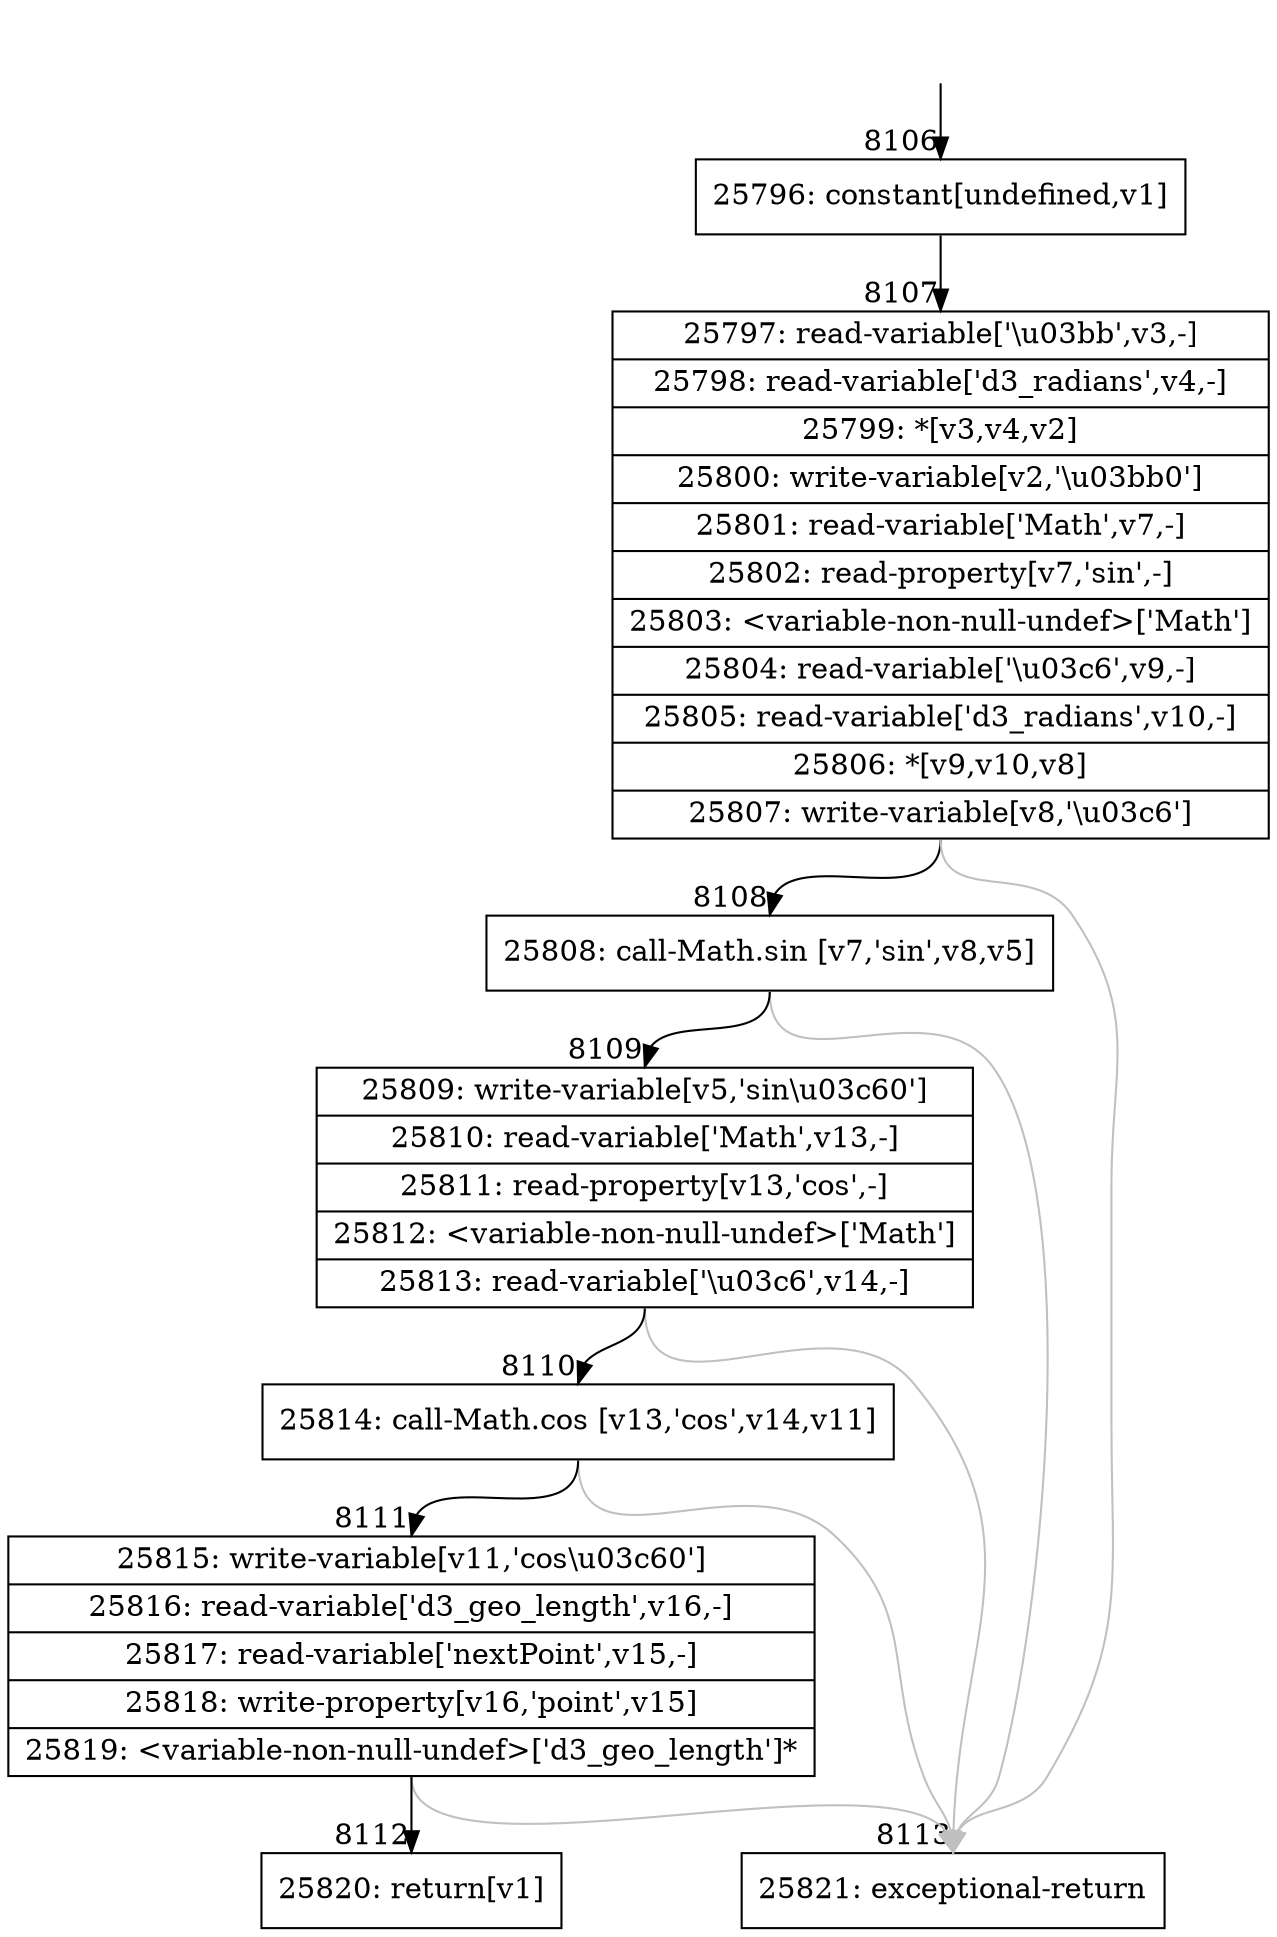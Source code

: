 digraph {
rankdir="TD"
BB_entry767[shape=none,label=""];
BB_entry767 -> BB8106 [tailport=s, headport=n, headlabel="    8106"]
BB8106 [shape=record label="{25796: constant[undefined,v1]}" ] 
BB8106 -> BB8107 [tailport=s, headport=n, headlabel="      8107"]
BB8107 [shape=record label="{25797: read-variable['\\u03bb',v3,-]|25798: read-variable['d3_radians',v4,-]|25799: *[v3,v4,v2]|25800: write-variable[v2,'\\u03bb0']|25801: read-variable['Math',v7,-]|25802: read-property[v7,'sin',-]|25803: \<variable-non-null-undef\>['Math']|25804: read-variable['\\u03c6',v9,-]|25805: read-variable['d3_radians',v10,-]|25806: *[v9,v10,v8]|25807: write-variable[v8,'\\u03c6']}" ] 
BB8107 -> BB8108 [tailport=s, headport=n, headlabel="      8108"]
BB8107 -> BB8113 [tailport=s, headport=n, color=gray, headlabel="      8113"]
BB8108 [shape=record label="{25808: call-Math.sin [v7,'sin',v8,v5]}" ] 
BB8108 -> BB8109 [tailport=s, headport=n, headlabel="      8109"]
BB8108 -> BB8113 [tailport=s, headport=n, color=gray]
BB8109 [shape=record label="{25809: write-variable[v5,'sin\\u03c60']|25810: read-variable['Math',v13,-]|25811: read-property[v13,'cos',-]|25812: \<variable-non-null-undef\>['Math']|25813: read-variable['\\u03c6',v14,-]}" ] 
BB8109 -> BB8110 [tailport=s, headport=n, headlabel="      8110"]
BB8109 -> BB8113 [tailport=s, headport=n, color=gray]
BB8110 [shape=record label="{25814: call-Math.cos [v13,'cos',v14,v11]}" ] 
BB8110 -> BB8111 [tailport=s, headport=n, headlabel="      8111"]
BB8110 -> BB8113 [tailport=s, headport=n, color=gray]
BB8111 [shape=record label="{25815: write-variable[v11,'cos\\u03c60']|25816: read-variable['d3_geo_length',v16,-]|25817: read-variable['nextPoint',v15,-]|25818: write-property[v16,'point',v15]|25819: \<variable-non-null-undef\>['d3_geo_length']*}" ] 
BB8111 -> BB8112 [tailport=s, headport=n, headlabel="      8112"]
BB8111 -> BB8113 [tailport=s, headport=n, color=gray]
BB8112 [shape=record label="{25820: return[v1]}" ] 
BB8113 [shape=record label="{25821: exceptional-return}" ] 
//#$~ 4644
}
